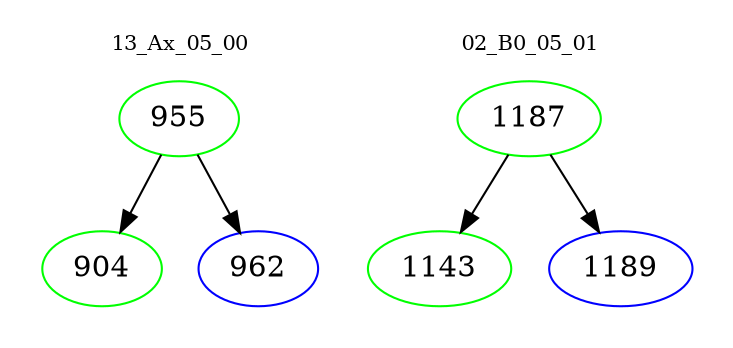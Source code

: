 digraph{
subgraph cluster_0 {
color = white
label = "13_Ax_05_00";
fontsize=10;
T0_955 [label="955", color="green"]
T0_955 -> T0_904 [color="black"]
T0_904 [label="904", color="green"]
T0_955 -> T0_962 [color="black"]
T0_962 [label="962", color="blue"]
}
subgraph cluster_1 {
color = white
label = "02_B0_05_01";
fontsize=10;
T1_1187 [label="1187", color="green"]
T1_1187 -> T1_1143 [color="black"]
T1_1143 [label="1143", color="green"]
T1_1187 -> T1_1189 [color="black"]
T1_1189 [label="1189", color="blue"]
}
}
